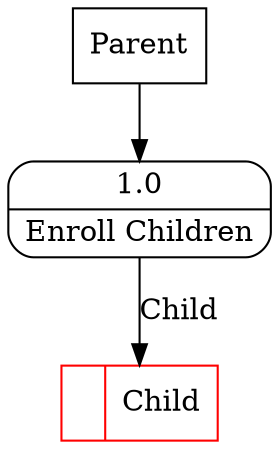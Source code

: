 digraph dfd2{ 
node[shape=record]
200 [label="<f0>  |<f1> Child " color=red];
201 [label="Parent" shape=box];
202 [label="{<f0> 1.0|<f1> Enroll Children }" shape=Mrecord];
201 -> 202
202 -> 200 [label="Child"]
}